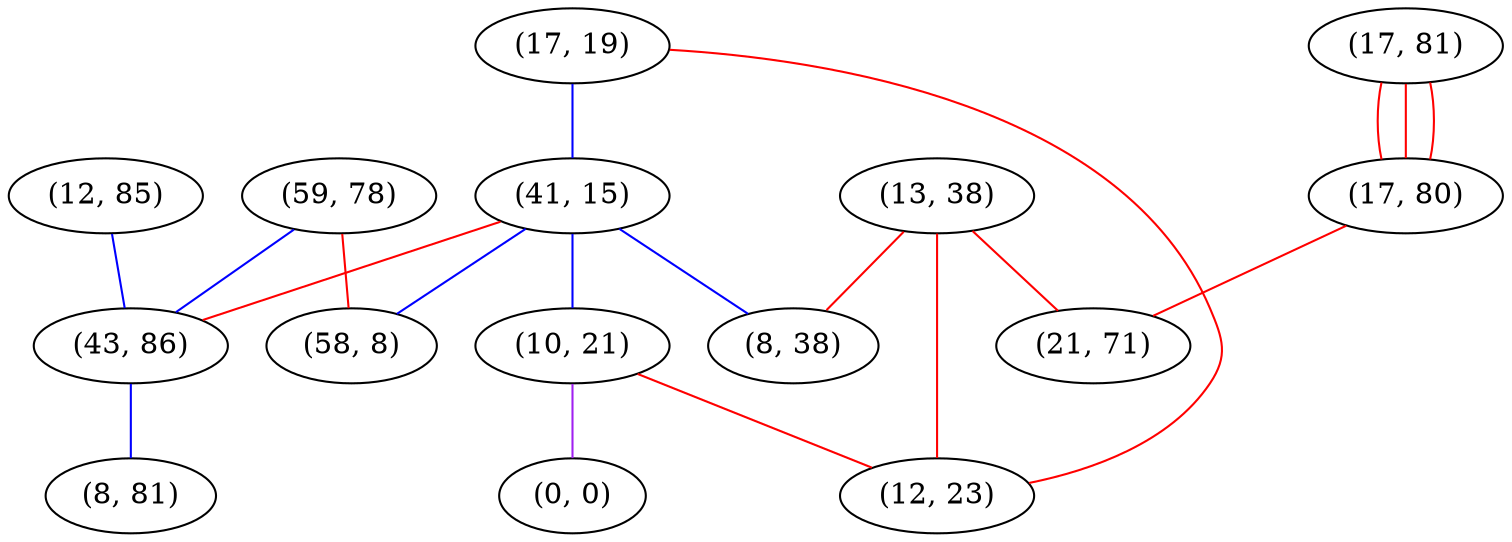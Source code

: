 graph "" {
"(12, 85)";
"(17, 19)";
"(59, 78)";
"(41, 15)";
"(43, 86)";
"(17, 81)";
"(13, 38)";
"(58, 8)";
"(10, 21)";
"(0, 0)";
"(8, 81)";
"(8, 38)";
"(17, 80)";
"(21, 71)";
"(12, 23)";
"(12, 85)" -- "(43, 86)"  [color=blue, key=0, weight=3];
"(17, 19)" -- "(12, 23)"  [color=red, key=0, weight=1];
"(17, 19)" -- "(41, 15)"  [color=blue, key=0, weight=3];
"(59, 78)" -- "(58, 8)"  [color=red, key=0, weight=1];
"(59, 78)" -- "(43, 86)"  [color=blue, key=0, weight=3];
"(41, 15)" -- "(8, 38)"  [color=blue, key=0, weight=3];
"(41, 15)" -- "(10, 21)"  [color=blue, key=0, weight=3];
"(41, 15)" -- "(43, 86)"  [color=red, key=0, weight=1];
"(41, 15)" -- "(58, 8)"  [color=blue, key=0, weight=3];
"(43, 86)" -- "(8, 81)"  [color=blue, key=0, weight=3];
"(17, 81)" -- "(17, 80)"  [color=red, key=0, weight=1];
"(17, 81)" -- "(17, 80)"  [color=red, key=1, weight=1];
"(17, 81)" -- "(17, 80)"  [color=red, key=2, weight=1];
"(13, 38)" -- "(8, 38)"  [color=red, key=0, weight=1];
"(13, 38)" -- "(12, 23)"  [color=red, key=0, weight=1];
"(13, 38)" -- "(21, 71)"  [color=red, key=0, weight=1];
"(10, 21)" -- "(12, 23)"  [color=red, key=0, weight=1];
"(10, 21)" -- "(0, 0)"  [color=purple, key=0, weight=4];
"(17, 80)" -- "(21, 71)"  [color=red, key=0, weight=1];
}
